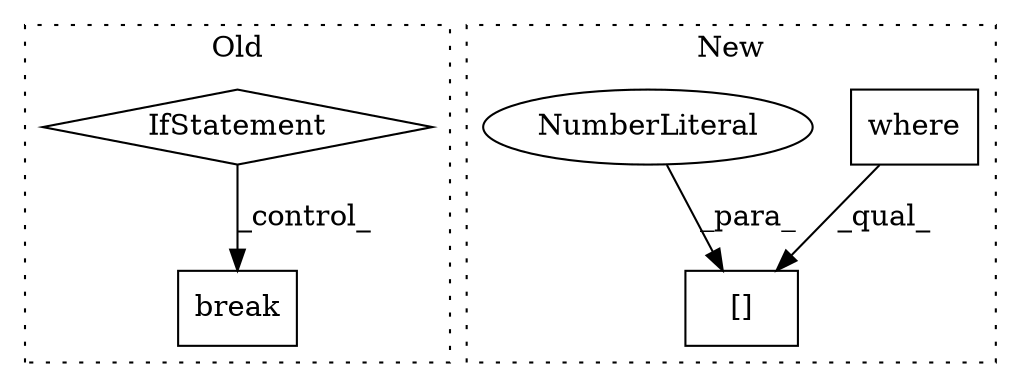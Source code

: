 digraph G {
subgraph cluster0 {
1 [label="break" a="10" s="3123" l="6" shape="box"];
5 [label="IfStatement" a="25" s="3087,3109" l="4,2" shape="diamond"];
label = "Old";
style="dotted";
}
subgraph cluster1 {
2 [label="where" a="32" s="3110,3134" l="6,1" shape="box"];
3 [label="[]" a="2" s="3104,3137" l="32,1" shape="box"];
4 [label="NumberLiteral" a="34" s="3136" l="1" shape="ellipse"];
label = "New";
style="dotted";
}
2 -> 3 [label="_qual_"];
4 -> 3 [label="_para_"];
5 -> 1 [label="_control_"];
}